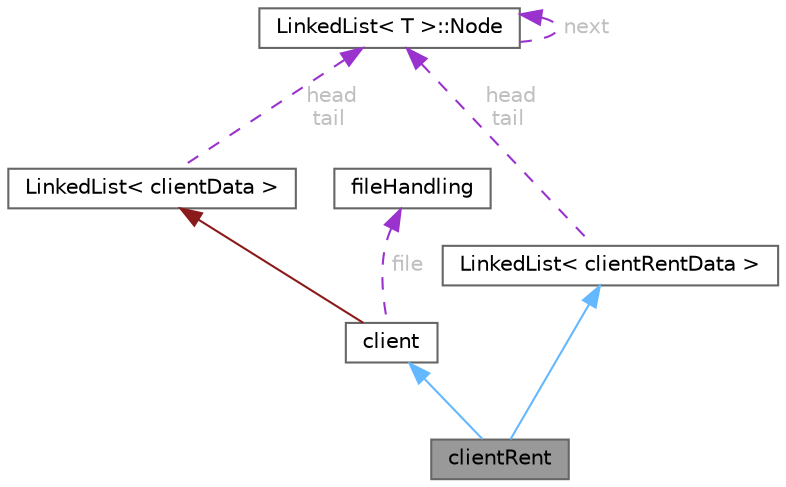 digraph "clientRent"
{
 // LATEX_PDF_SIZE
  bgcolor="transparent";
  edge [fontname=Helvetica,fontsize=10,labelfontname=Helvetica,labelfontsize=10];
  node [fontname=Helvetica,fontsize=10,shape=box,height=0.2,width=0.4];
  Node1 [id="Node000001",label="clientRent",height=0.2,width=0.4,color="gray40", fillcolor="grey60", style="filled", fontcolor="black",tooltip="Represents a client rental management class."];
  Node2 -> Node1 [id="edge1_Node000001_Node000002",dir="back",color="steelblue1",style="solid",tooltip=" "];
  Node2 [id="Node000002",label="client",height=0.2,width=0.4,color="gray40", fillcolor="white", style="filled",URL="$classclient.html",tooltip="represents a client management class"];
  Node3 -> Node2 [id="edge2_Node000002_Node000003",dir="back",color="firebrick4",style="solid",tooltip=" "];
  Node3 [id="Node000003",label="LinkedList\< clientData \>",height=0.2,width=0.4,color="gray40", fillcolor="white", style="filled",URL="$class_linked_list.html",tooltip=" "];
  Node4 -> Node3 [id="edge3_Node000003_Node000004",dir="back",color="darkorchid3",style="dashed",tooltip=" ",label=" head\ntail",fontcolor="grey" ];
  Node4 [id="Node000004",label="LinkedList\< T \>::Node",height=0.2,width=0.4,color="gray40", fillcolor="white", style="filled",URL="$struct_linked_list_1_1_node.html",tooltip=" "];
  Node4 -> Node4 [id="edge4_Node000004_Node000004",dir="back",color="darkorchid3",style="dashed",tooltip=" ",label=" next",fontcolor="grey" ];
  Node5 -> Node2 [id="edge5_Node000002_Node000005",dir="back",color="darkorchid3",style="dashed",tooltip=" ",label=" file",fontcolor="grey" ];
  Node5 [id="Node000005",label="fileHandling",height=0.2,width=0.4,color="gray40", fillcolor="white", style="filled",URL="$classfile_handling.html",tooltip="Class for handling file operations such as reading from and writing to files."];
  Node6 -> Node1 [id="edge6_Node000001_Node000006",dir="back",color="steelblue1",style="solid",tooltip=" "];
  Node6 [id="Node000006",label="LinkedList\< clientRentData \>",height=0.2,width=0.4,color="gray40", fillcolor="white", style="filled",URL="$class_linked_list.html",tooltip=" "];
  Node4 -> Node6 [id="edge7_Node000006_Node000004",dir="back",color="darkorchid3",style="dashed",tooltip=" ",label=" head\ntail",fontcolor="grey" ];
}
